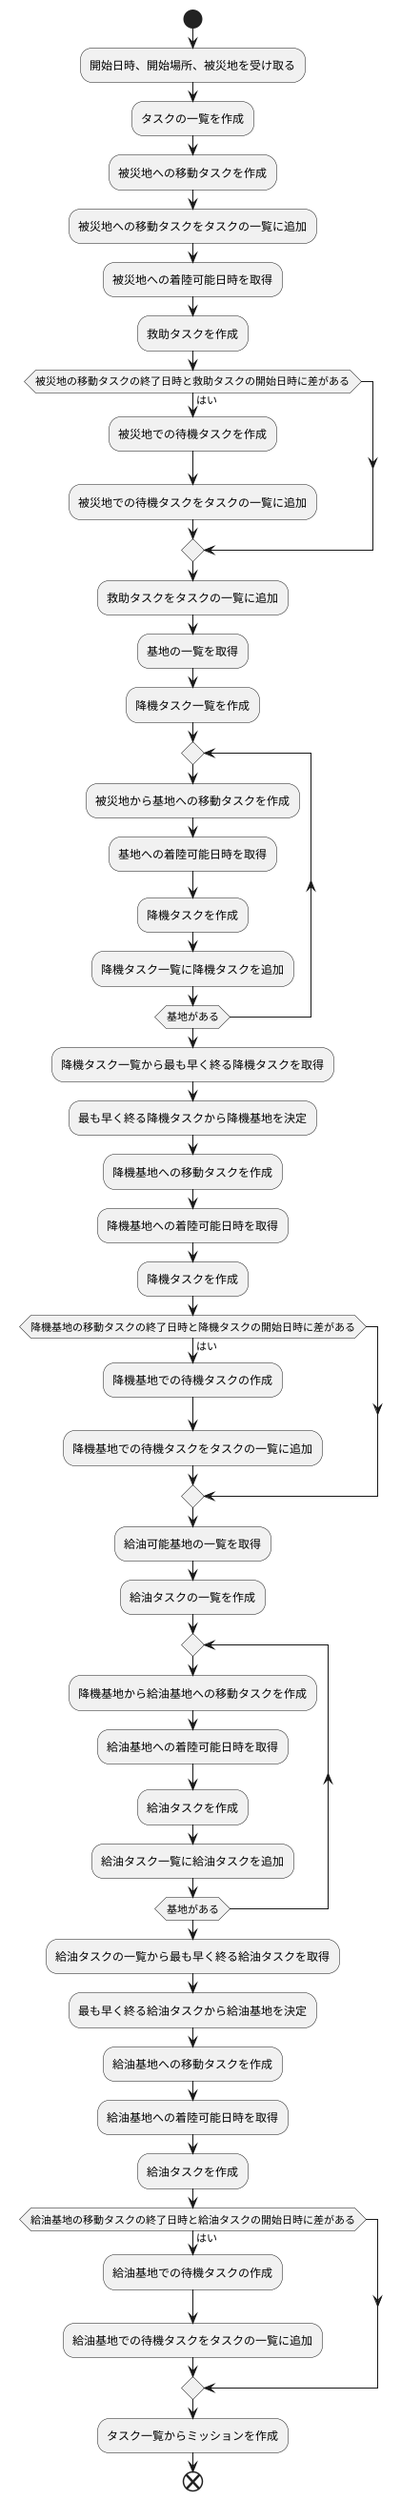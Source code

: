 @startuml build-rescue-mission-flow-chart

start

  :開始日時、開始場所、被災地を受け取る;
  :タスクの一覧を作成;
  :被災地への移動タスクを作成;
  :被災地への移動タスクをタスクの一覧に追加;

  :被災地への着陸可能日時を取得;

  :救助タスクを作成;

  if (被災地の移動タスクの終了日時と救助タスクの開始日時に差がある) then (はい)
    :被災地での待機タスクを作成;
    :被災地での待機タスクをタスクの一覧に追加;
  endif

  :救助タスクをタスクの一覧に追加;

  :基地の一覧を取得;
  :降機タスク一覧を作成;
  repeat
    :被災地から基地への移動タスクを作成;
    :基地への着陸可能日時を取得;
    :降機タスクを作成;
    :降機タスク一覧に降機タスクを追加;
  repeat while(基地がある)
  :降機タスク一覧から最も早く終る降機タスクを取得;
  :最も早く終る降機タスクから降機基地を決定;

  :降機基地への移動タスクを作成;
  :降機基地への着陸可能日時を取得;
  :降機タスクを作成;

  if (降機基地の移動タスクの終了日時と降機タスクの開始日時に差がある) then (はい)
    :降機基地での待機タスクの作成;
    :降機基地での待機タスクをタスクの一覧に追加;
  endif

  :給油可能基地の一覧を取得;
  :給油タスクの一覧を作成;
  repeat
    :降機基地から給油基地への移動タスクを作成;
    :給油基地への着陸可能日時を取得;
    :給油タスクを作成;
    :給油タスク一覧に給油タスクを追加;
  repeat while(基地がある)
  :給油タスクの一覧から最も早く終る給油タスクを取得;
  :最も早く終る給油タスクから給油基地を決定;

  :給油基地への移動タスクを作成;
  :給油基地への着陸可能日時を取得;
  :給油タスクを作成;

  if (給油基地の移動タスクの終了日時と給油タスクの開始日時に差がある) then (はい)
    :給油基地での待機タスクの作成;
    :給油基地での待機タスクをタスクの一覧に追加;
  endif

  :タスク一覧からミッションを作成;
end

@enduml
